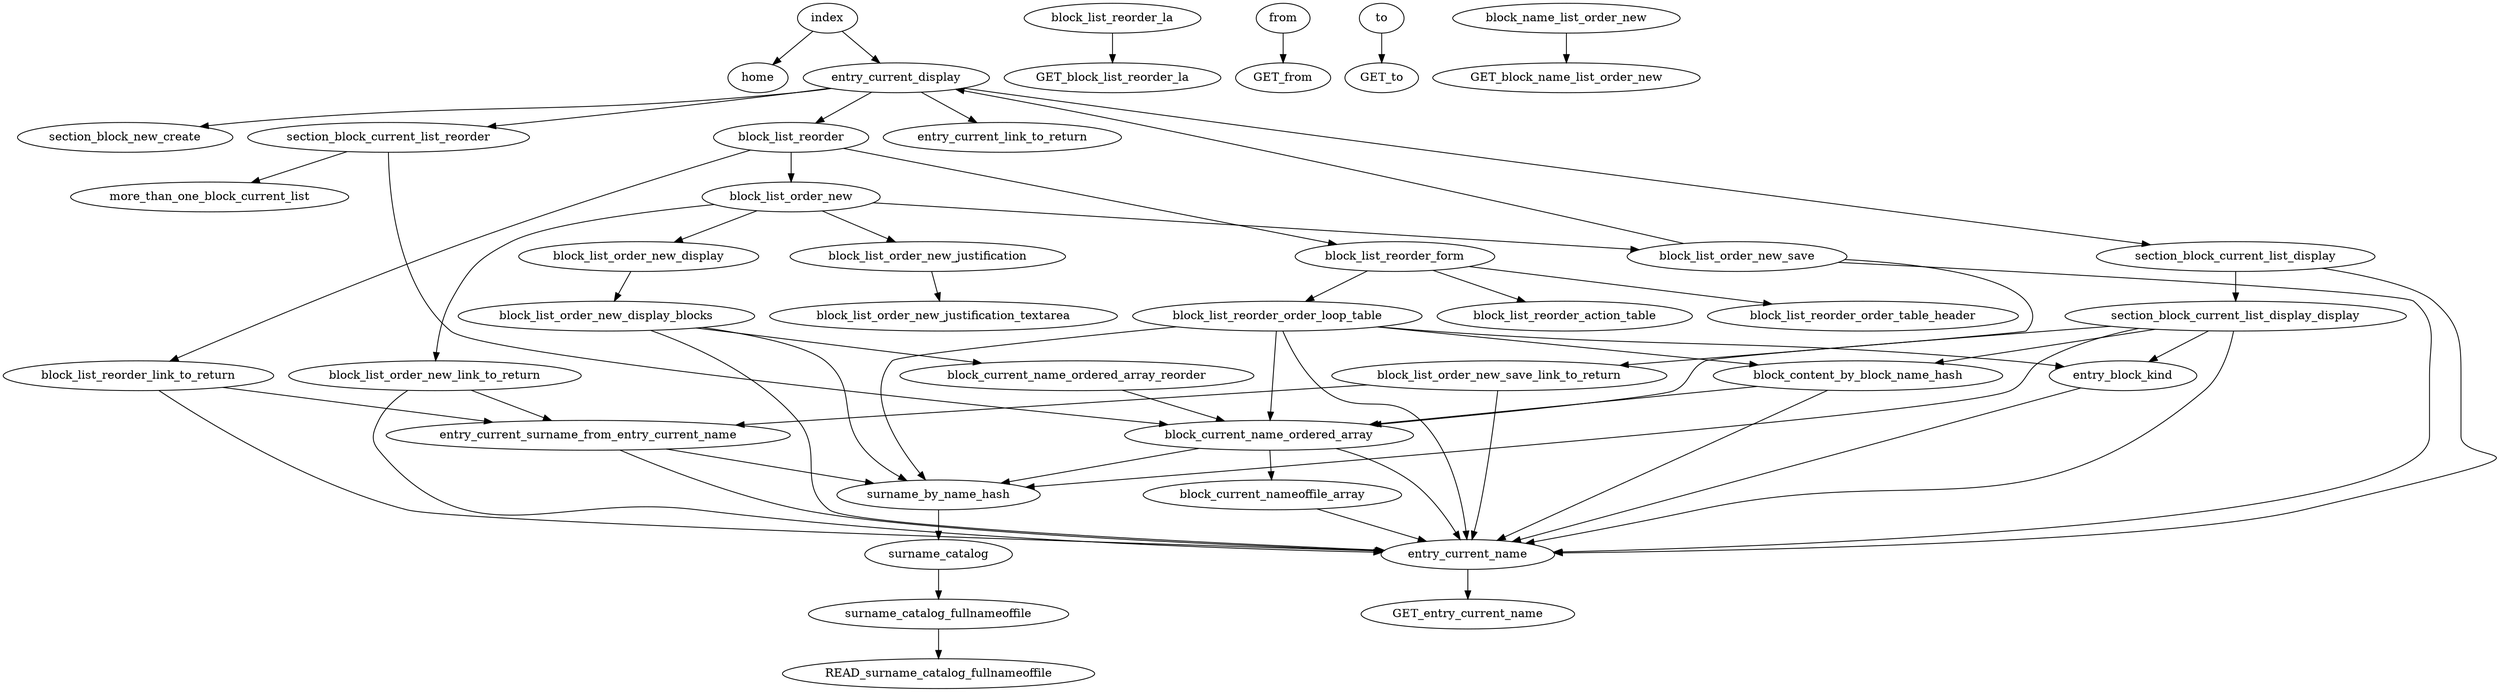 digraph dgn {
index -> home;
index -> entry_current_display;
entry_current_name -> GET_entry_current_name;
entry_current_surname_from_entry_current_name -> entry_current_name;
entry_current_surname_from_entry_current_name -> surname_by_name_hash;
surname_by_name_hash -> surname_catalog;
surname_catalog -> surname_catalog_fullnameoffile;
surname_catalog_fullnameoffile -> READ_surname_catalog_fullnameoffile;
entry_current_display -> section_block_new_create;
entry_block_kind -> entry_current_name;
entry_current_display -> section_block_current_list_reorder;
section_block_current_list_reorder -> block_current_name_ordered_array;
block_current_name_ordered_array -> entry_current_name;
block_current_name_ordered_array -> block_current_nameoffile_array;
block_current_nameoffile_array -> entry_current_name;
block_current_name_ordered_array -> surname_by_name_hash;
section_block_current_list_reorder -> more_than_one_block_current_list;
entry_current_display -> section_block_current_list_display;
section_block_current_list_display -> entry_current_name;
section_block_current_list_display -> section_block_current_list_display_display;
section_block_current_list_display_display -> entry_current_name;
section_block_current_list_display_display -> entry_block_kind;
section_block_current_list_display_display -> surname_by_name_hash;
section_block_current_list_display_display -> block_content_by_block_name_hash;
block_content_by_block_name_hash -> entry_current_name;
block_content_by_block_name_hash -> block_current_name_ordered_array;
section_block_current_list_display_display -> block_current_name_ordered_array;
entry_current_display -> entry_current_link_to_return;
entry_current_display -> block_list_reorder;
block_list_reorder -> block_list_reorder_form;
block_list_reorder_form -> block_list_reorder_action_table;
block_list_reorder_form -> block_list_reorder_order_table_header;
block_list_reorder_form -> block_list_reorder_order_loop_table;
block_list_reorder_order_loop_table -> entry_current_name;
block_list_reorder_order_loop_table -> surname_by_name_hash;
block_list_reorder_order_loop_table -> block_content_by_block_name_hash;
block_list_reorder_order_loop_table -> block_current_name_ordered_array;
block_list_reorder_order_loop_table -> entry_block_kind;
block_list_reorder -> block_list_reorder_link_to_return;
block_list_reorder_link_to_return -> entry_current_name;
block_list_reorder_link_to_return -> entry_current_surname_from_entry_current_name;
block_list_reorder -> block_list_order_new;
block_list_order_new -> block_list_order_new_display;
block_list_order_new_display -> block_list_order_new_display_blocks;
block_list_order_new_display_blocks -> entry_current_name;
block_list_order_new_display_blocks -> block_current_name_ordered_array_reorder;
block_current_name_ordered_array_reorder -> block_current_name_ordered_array;
block_list_reorder_la -> GET_block_list_reorder_la;
from -> GET_from;
to -> GET_to;
block_list_order_new_display_blocks -> surname_by_name_hash;
block_list_order_new -> block_list_order_new_justification;
block_list_order_new_justification -> block_list_order_new_justification_textarea;
block_list_order_new -> block_list_order_new_link_to_return;
block_list_order_new_link_to_return -> entry_current_name;
block_list_order_new_link_to_return -> entry_current_surname_from_entry_current_name;
block_list_order_new -> block_list_order_new_save;
block_name_list_order_new -> GET_block_name_list_order_new;
block_list_order_new_save -> entry_current_name;
block_list_order_new_save -> block_list_order_new_save_link_to_return;
block_list_order_new_save_link_to_return -> entry_current_name;
block_list_order_new_save_link_to_return -> entry_current_surname_from_entry_current_name;
block_list_order_new_save -> entry_current_display;
}
